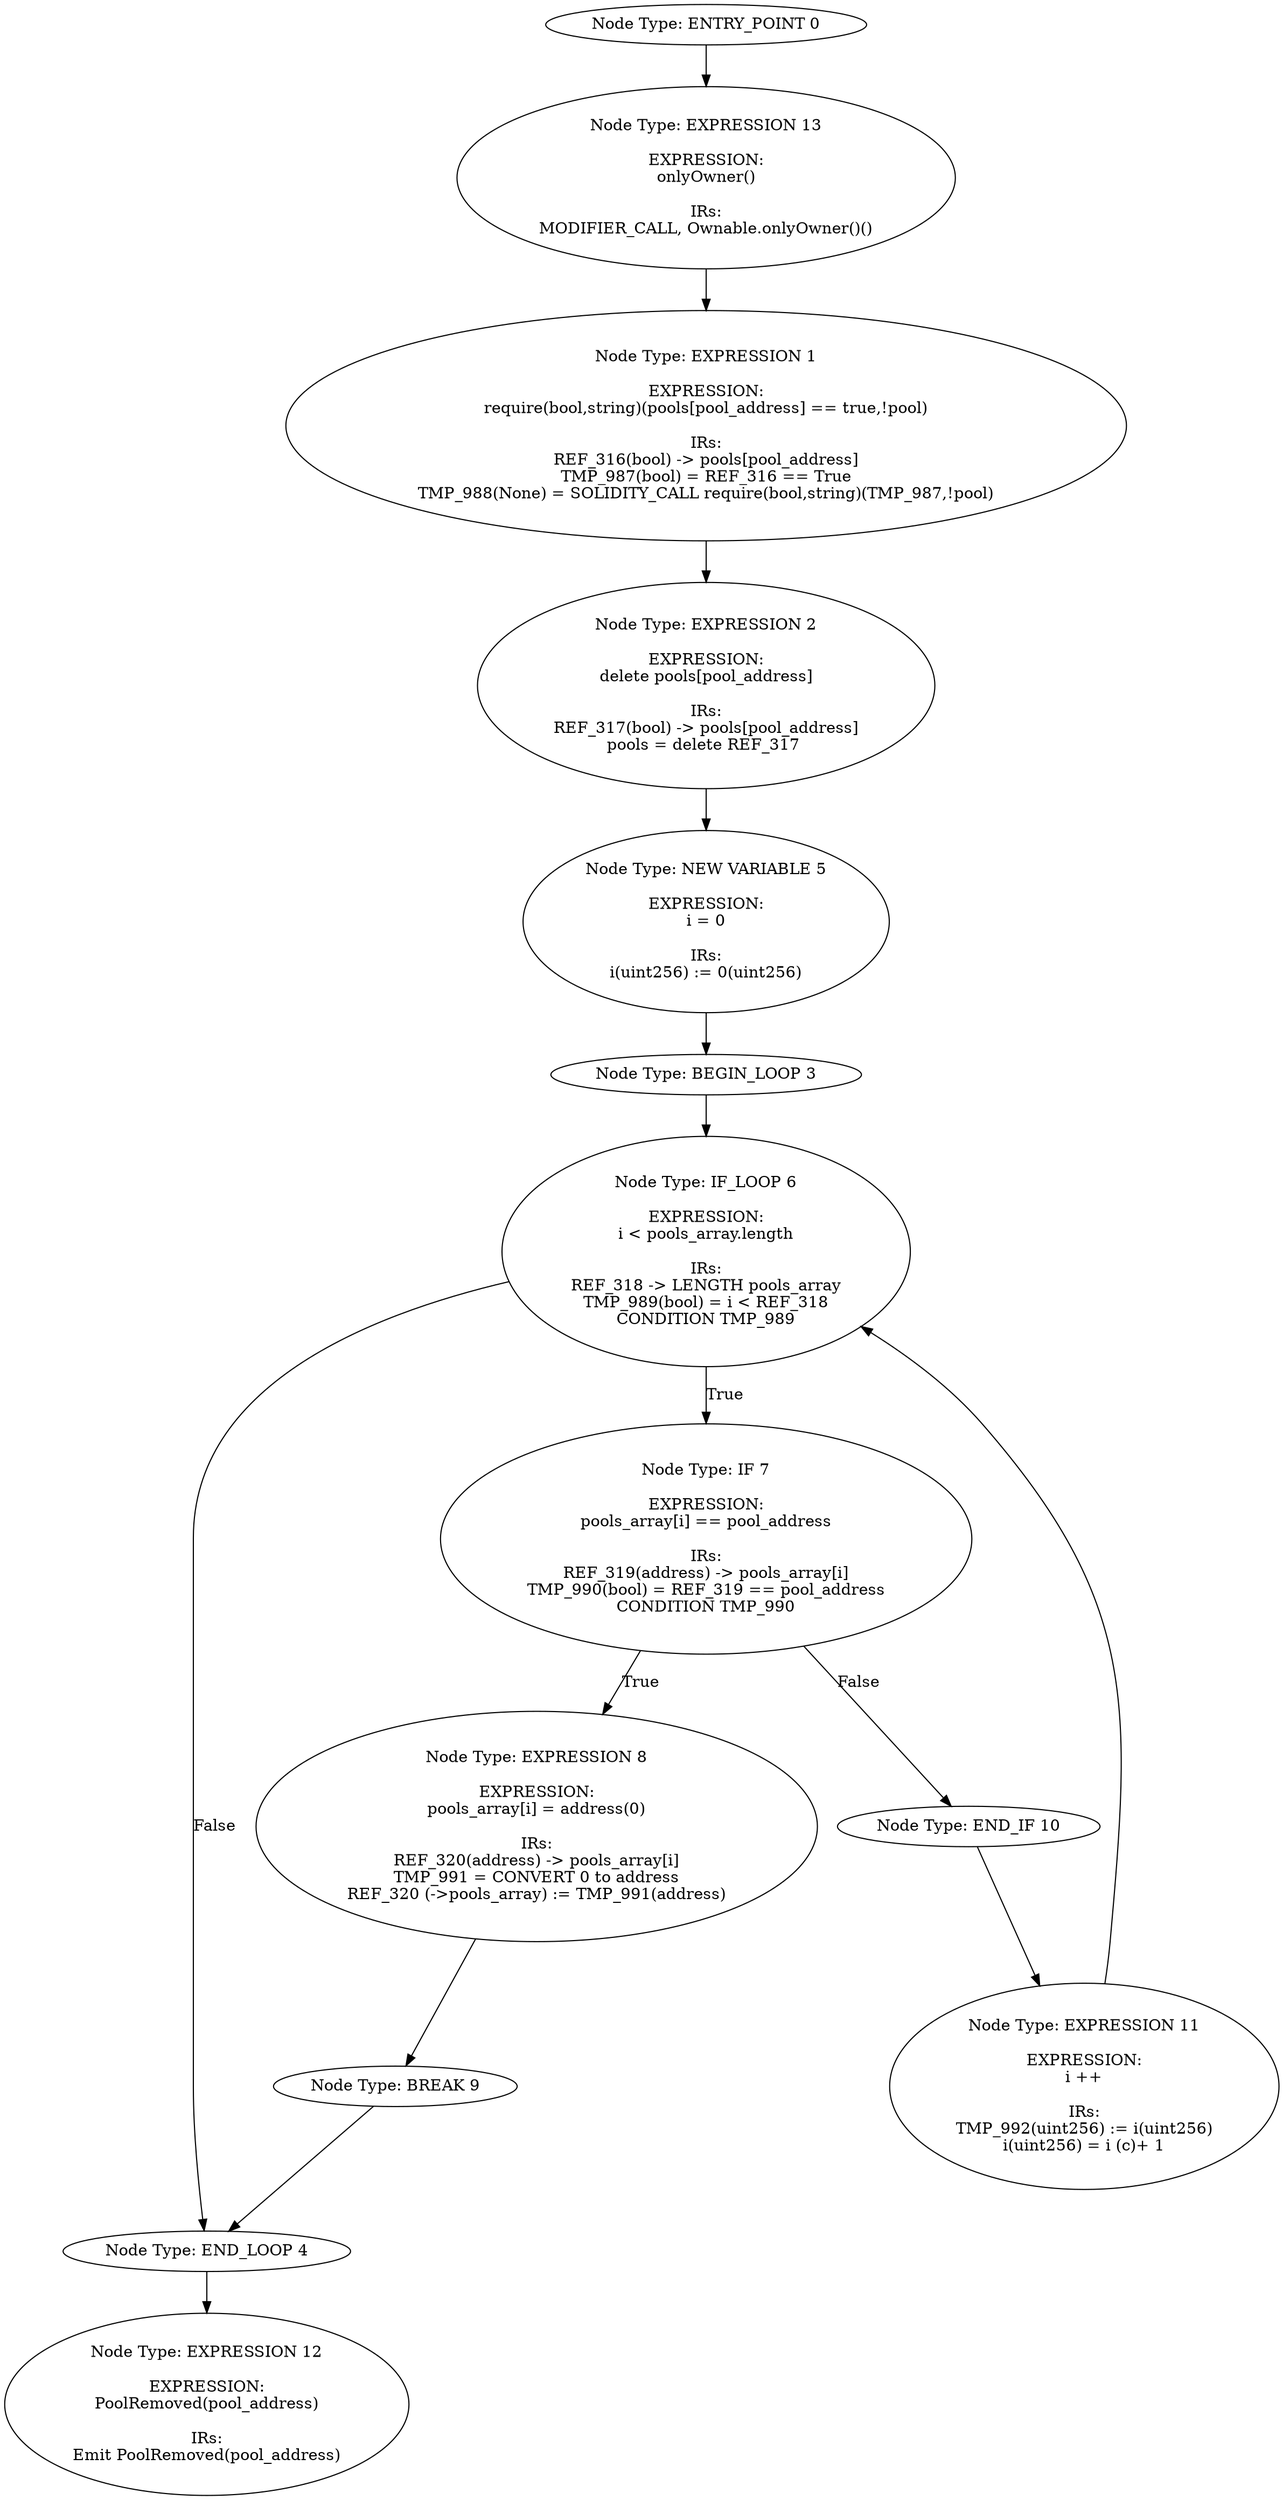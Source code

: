 digraph{
0[label="Node Type: ENTRY_POINT 0
"];
0->13;
1[label="Node Type: EXPRESSION 1

EXPRESSION:
require(bool,string)(pools[pool_address] == true,!pool)

IRs:
REF_316(bool) -> pools[pool_address]
TMP_987(bool) = REF_316 == True
TMP_988(None) = SOLIDITY_CALL require(bool,string)(TMP_987,!pool)"];
1->2;
2[label="Node Type: EXPRESSION 2

EXPRESSION:
delete pools[pool_address]

IRs:
REF_317(bool) -> pools[pool_address]
pools = delete REF_317 "];
2->5;
3[label="Node Type: BEGIN_LOOP 3
"];
3->6;
4[label="Node Type: END_LOOP 4
"];
4->12;
5[label="Node Type: NEW VARIABLE 5

EXPRESSION:
i = 0

IRs:
i(uint256) := 0(uint256)"];
5->3;
6[label="Node Type: IF_LOOP 6

EXPRESSION:
i < pools_array.length

IRs:
REF_318 -> LENGTH pools_array
TMP_989(bool) = i < REF_318
CONDITION TMP_989"];
6->7[label="True"];
6->4[label="False"];
7[label="Node Type: IF 7

EXPRESSION:
pools_array[i] == pool_address

IRs:
REF_319(address) -> pools_array[i]
TMP_990(bool) = REF_319 == pool_address
CONDITION TMP_990"];
7->8[label="True"];
7->10[label="False"];
8[label="Node Type: EXPRESSION 8

EXPRESSION:
pools_array[i] = address(0)

IRs:
REF_320(address) -> pools_array[i]
TMP_991 = CONVERT 0 to address
REF_320 (->pools_array) := TMP_991(address)"];
8->9;
9[label="Node Type: BREAK 9
"];
9->4;
10[label="Node Type: END_IF 10
"];
10->11;
11[label="Node Type: EXPRESSION 11

EXPRESSION:
i ++

IRs:
TMP_992(uint256) := i(uint256)
i(uint256) = i (c)+ 1"];
11->6;
12[label="Node Type: EXPRESSION 12

EXPRESSION:
PoolRemoved(pool_address)

IRs:
Emit PoolRemoved(pool_address)"];
13[label="Node Type: EXPRESSION 13

EXPRESSION:
onlyOwner()

IRs:
MODIFIER_CALL, Ownable.onlyOwner()()"];
13->1;
}
